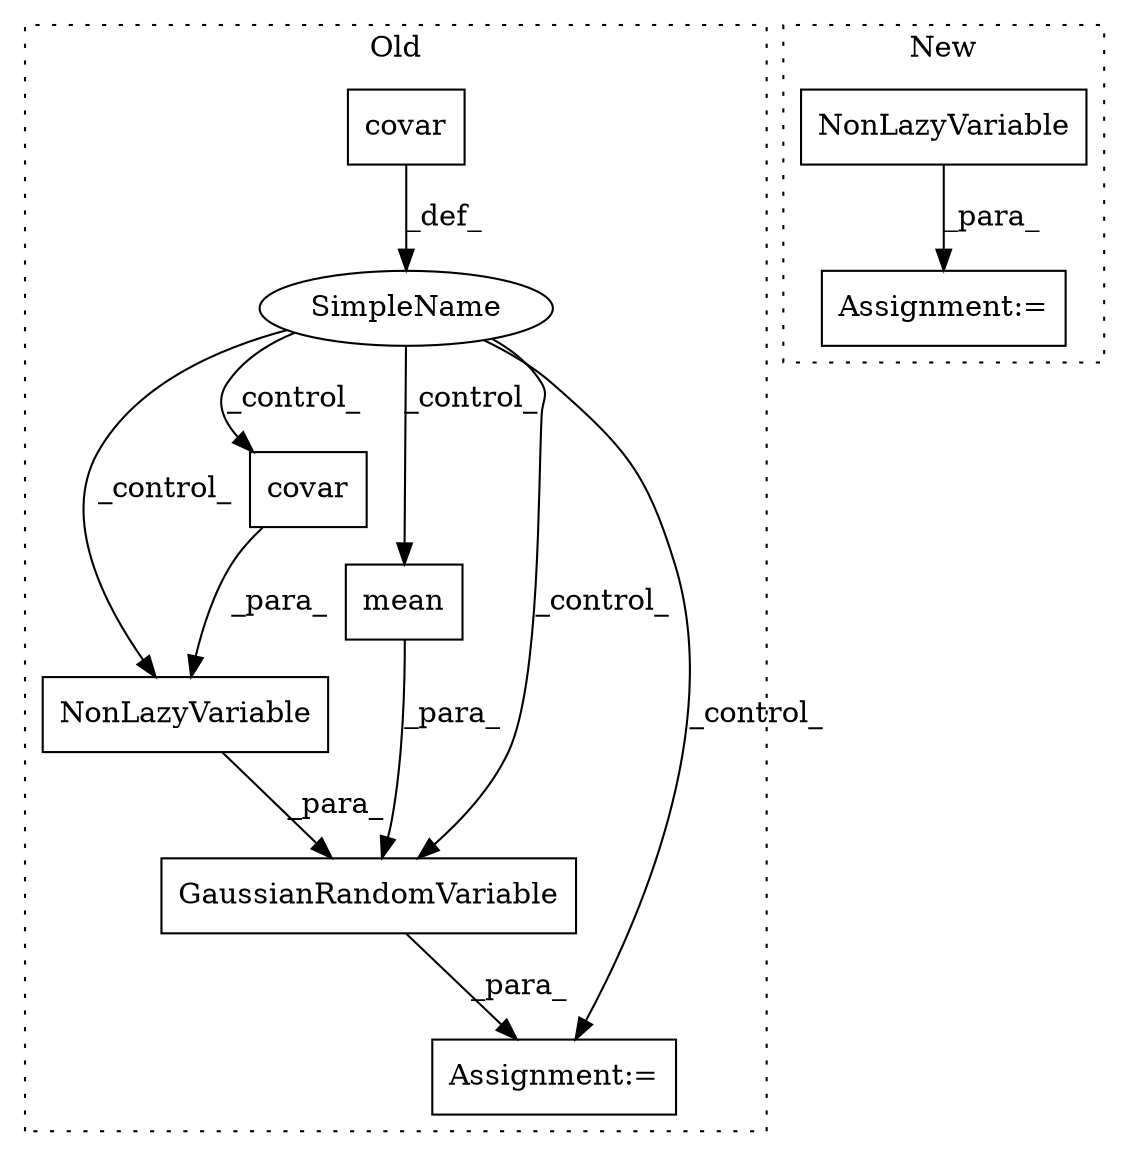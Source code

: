 digraph G {
subgraph cluster0 {
1 [label="NonLazyVariable" a="32" s="1139,1169" l="16,1" shape="box"];
3 [label="SimpleName" a="42" s="" l="" shape="ellipse"];
4 [label="GaussianRandomVariable" a="32" s="1102,1170" l="23,1" shape="box"];
5 [label="mean" a="32" s="1132" l="6" shape="box"];
6 [label="covar" a="32" s="1064" l="7" shape="box"];
8 [label="Assignment:=" a="7" s="1101" l="1" shape="box"];
9 [label="covar" a="32" s="1162" l="7" shape="box"];
label = "Old";
style="dotted";
}
subgraph cluster1 {
2 [label="NonLazyVariable" a="32" s="1244,1271" l="16,1" shape="box"];
7 [label="Assignment:=" a="7" s="1243" l="1" shape="box"];
label = "New";
style="dotted";
}
1 -> 4 [label="_para_"];
2 -> 7 [label="_para_"];
3 -> 5 [label="_control_"];
3 -> 1 [label="_control_"];
3 -> 9 [label="_control_"];
3 -> 4 [label="_control_"];
3 -> 8 [label="_control_"];
4 -> 8 [label="_para_"];
5 -> 4 [label="_para_"];
6 -> 3 [label="_def_"];
9 -> 1 [label="_para_"];
}